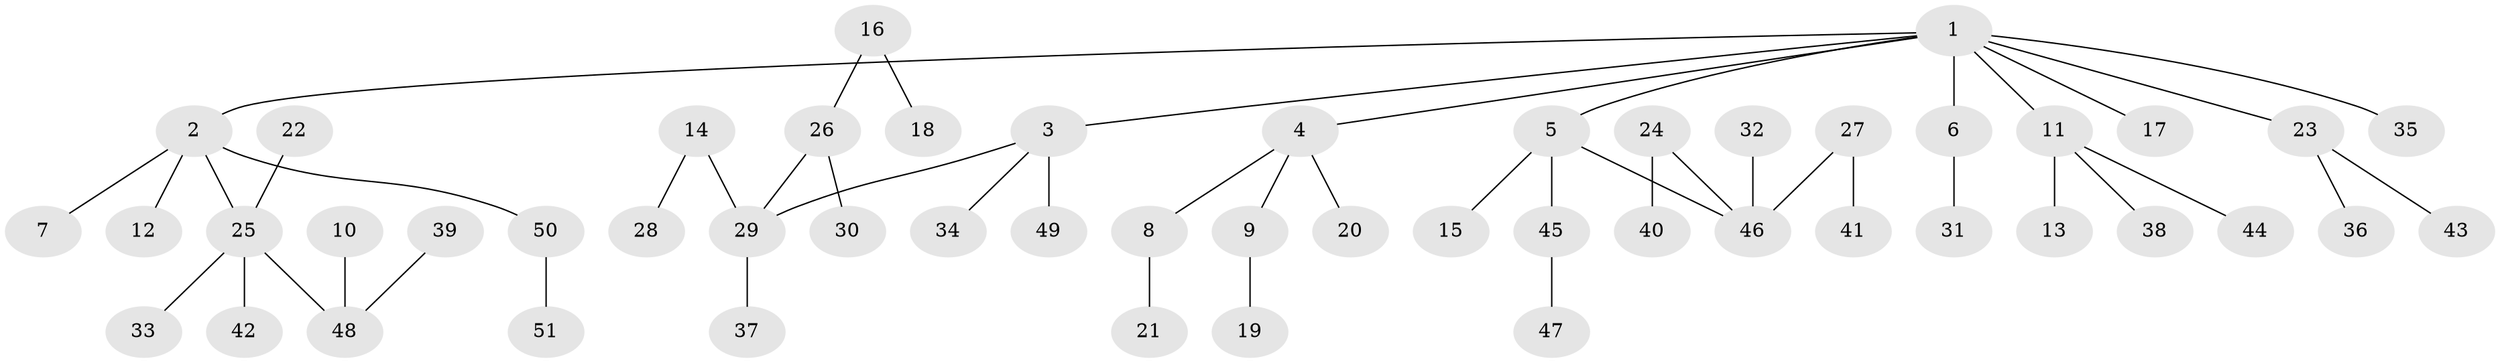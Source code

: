 // original degree distribution, {5: 0.039603960396039604, 3: 0.13861386138613863, 6: 0.009900990099009901, 2: 0.2871287128712871, 4: 0.06930693069306931, 1: 0.45544554455445546}
// Generated by graph-tools (version 1.1) at 2025/50/03/09/25 03:50:17]
// undirected, 51 vertices, 50 edges
graph export_dot {
graph [start="1"]
  node [color=gray90,style=filled];
  1;
  2;
  3;
  4;
  5;
  6;
  7;
  8;
  9;
  10;
  11;
  12;
  13;
  14;
  15;
  16;
  17;
  18;
  19;
  20;
  21;
  22;
  23;
  24;
  25;
  26;
  27;
  28;
  29;
  30;
  31;
  32;
  33;
  34;
  35;
  36;
  37;
  38;
  39;
  40;
  41;
  42;
  43;
  44;
  45;
  46;
  47;
  48;
  49;
  50;
  51;
  1 -- 2 [weight=1.0];
  1 -- 3 [weight=1.0];
  1 -- 4 [weight=1.0];
  1 -- 5 [weight=1.0];
  1 -- 6 [weight=1.0];
  1 -- 11 [weight=1.0];
  1 -- 17 [weight=1.0];
  1 -- 23 [weight=1.0];
  1 -- 35 [weight=1.0];
  2 -- 7 [weight=1.0];
  2 -- 12 [weight=1.0];
  2 -- 25 [weight=1.0];
  2 -- 50 [weight=1.0];
  3 -- 29 [weight=1.0];
  3 -- 34 [weight=1.0];
  3 -- 49 [weight=1.0];
  4 -- 8 [weight=1.0];
  4 -- 9 [weight=1.0];
  4 -- 20 [weight=1.0];
  5 -- 15 [weight=1.0];
  5 -- 45 [weight=1.0];
  5 -- 46 [weight=1.0];
  6 -- 31 [weight=1.0];
  8 -- 21 [weight=1.0];
  9 -- 19 [weight=1.0];
  10 -- 48 [weight=1.0];
  11 -- 13 [weight=1.0];
  11 -- 38 [weight=1.0];
  11 -- 44 [weight=1.0];
  14 -- 28 [weight=1.0];
  14 -- 29 [weight=1.0];
  16 -- 18 [weight=1.0];
  16 -- 26 [weight=1.0];
  22 -- 25 [weight=1.0];
  23 -- 36 [weight=1.0];
  23 -- 43 [weight=1.0];
  24 -- 40 [weight=1.0];
  24 -- 46 [weight=1.0];
  25 -- 33 [weight=1.0];
  25 -- 42 [weight=1.0];
  25 -- 48 [weight=1.0];
  26 -- 29 [weight=1.0];
  26 -- 30 [weight=1.0];
  27 -- 41 [weight=1.0];
  27 -- 46 [weight=1.0];
  29 -- 37 [weight=1.0];
  32 -- 46 [weight=1.0];
  39 -- 48 [weight=1.0];
  45 -- 47 [weight=1.0];
  50 -- 51 [weight=1.0];
}

